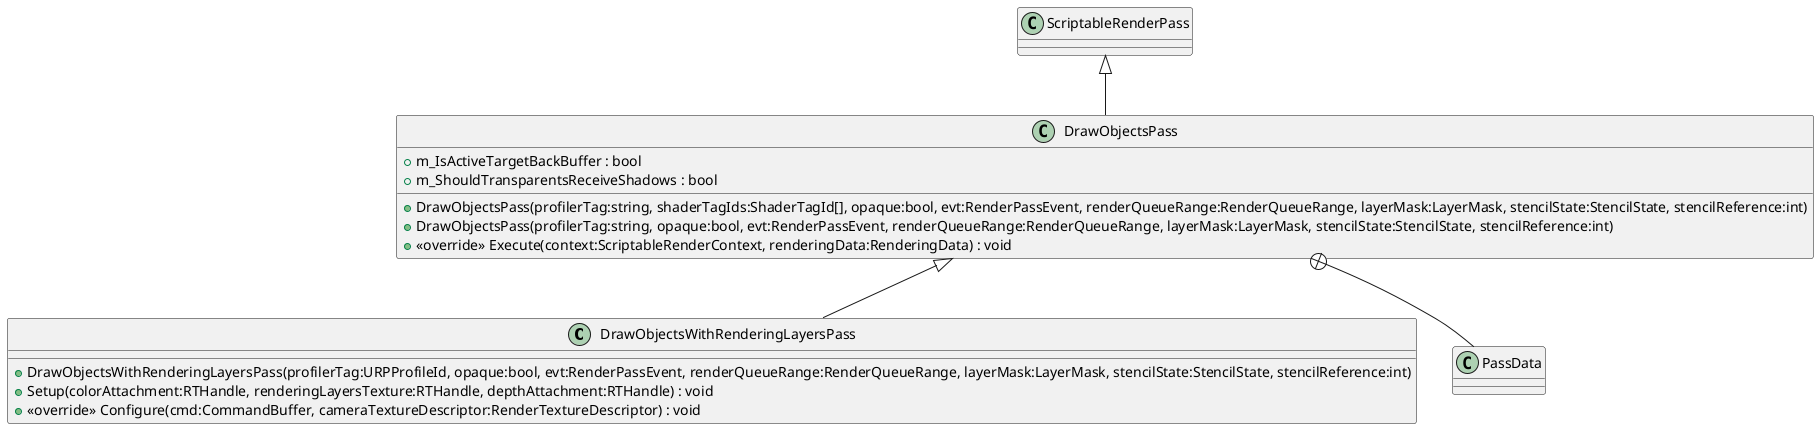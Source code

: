 @startuml
class DrawObjectsWithRenderingLayersPass {
    + DrawObjectsWithRenderingLayersPass(profilerTag:URPProfileId, opaque:bool, evt:RenderPassEvent, renderQueueRange:RenderQueueRange, layerMask:LayerMask, stencilState:StencilState, stencilReference:int)
    + Setup(colorAttachment:RTHandle, renderingLayersTexture:RTHandle, depthAttachment:RTHandle) : void
    + <<override>> Configure(cmd:CommandBuffer, cameraTextureDescriptor:RenderTextureDescriptor) : void
}
class DrawObjectsPass {
    + m_IsActiveTargetBackBuffer : bool
    + m_ShouldTransparentsReceiveShadows : bool
    + DrawObjectsPass(profilerTag:string, shaderTagIds:ShaderTagId[], opaque:bool, evt:RenderPassEvent, renderQueueRange:RenderQueueRange, layerMask:LayerMask, stencilState:StencilState, stencilReference:int)
    + DrawObjectsPass(profilerTag:string, opaque:bool, evt:RenderPassEvent, renderQueueRange:RenderQueueRange, layerMask:LayerMask, stencilState:StencilState, stencilReference:int)
    + <<override>> Execute(context:ScriptableRenderContext, renderingData:RenderingData) : void
}
class PassData {
}
DrawObjectsPass <|-- DrawObjectsWithRenderingLayersPass
ScriptableRenderPass <|-- DrawObjectsPass
DrawObjectsPass +-- PassData
@enduml
